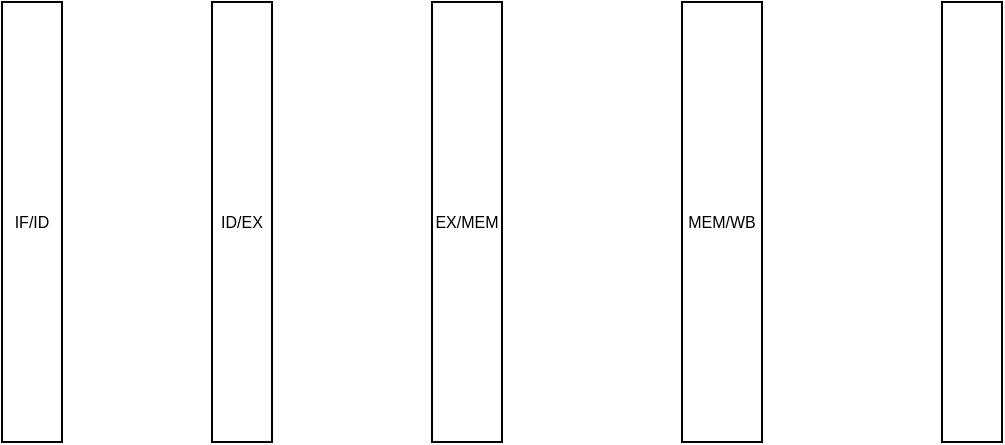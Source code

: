 <mxfile version="10.9.7" type="github"><diagram id="Ys9plIMEWjF186C1SJvL" name="Page-1"><mxGraphModel dx="569" dy="311" grid="1" gridSize="10" guides="1" tooltips="1" connect="1" arrows="1" fold="1" page="1" pageScale="1" pageWidth="850" pageHeight="1100" math="0" shadow="0"><root><mxCell id="0"/><mxCell id="1" parent="0"/><mxCell id="ZigvVun1-Oz8XMNLbB8I-3" value="IF/ID" style="rounded=0;whiteSpace=wrap;html=1;fontSize=8;" vertex="1" parent="1"><mxGeometry x="90" y="260" width="30" height="220" as="geometry"/></mxCell><mxCell id="ZigvVun1-Oz8XMNLbB8I-7" value="ID/EX" style="rounded=0;whiteSpace=wrap;html=1;fontSize=8;" vertex="1" parent="1"><mxGeometry x="195" y="260" width="30" height="220" as="geometry"/></mxCell><mxCell id="ZigvVun1-Oz8XMNLbB8I-8" value="EX/MEM" style="rounded=0;whiteSpace=wrap;html=1;fontSize=8;" vertex="1" parent="1"><mxGeometry x="305" y="260" width="35" height="220" as="geometry"/></mxCell><mxCell id="ZigvVun1-Oz8XMNLbB8I-9" value="MEM/WB" style="rounded=0;whiteSpace=wrap;html=1;fontSize=8;" vertex="1" parent="1"><mxGeometry x="430" y="260" width="40" height="220" as="geometry"/></mxCell><mxCell id="ZigvVun1-Oz8XMNLbB8I-10" value="" style="rounded=0;whiteSpace=wrap;html=1;" vertex="1" parent="1"><mxGeometry x="560" y="260" width="30" height="220" as="geometry"/></mxCell></root></mxGraphModel></diagram></mxfile>